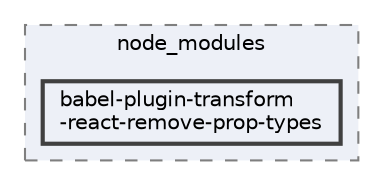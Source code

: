digraph "pkiclassroomrescheduler/src/main/frontend/node_modules/babel-plugin-transform-react-remove-prop-types"
{
 // LATEX_PDF_SIZE
  bgcolor="transparent";
  edge [fontname=Helvetica,fontsize=10,labelfontname=Helvetica,labelfontsize=10];
  node [fontname=Helvetica,fontsize=10,shape=box,height=0.2,width=0.4];
  compound=true
  subgraph clusterdir_72953eda66ccb3a2722c28e1c3e6c23b {
    graph [ bgcolor="#edf0f7", pencolor="grey50", label="node_modules", fontname=Helvetica,fontsize=10 style="filled,dashed", URL="dir_72953eda66ccb3a2722c28e1c3e6c23b.html",tooltip=""]
  dir_8b3e760e4b7dda35f1a0dc55b176d064 [label="babel-plugin-transform\l-react-remove-prop-types", fillcolor="#edf0f7", color="grey25", style="filled,bold", URL="dir_8b3e760e4b7dda35f1a0dc55b176d064.html",tooltip=""];
  }
}
